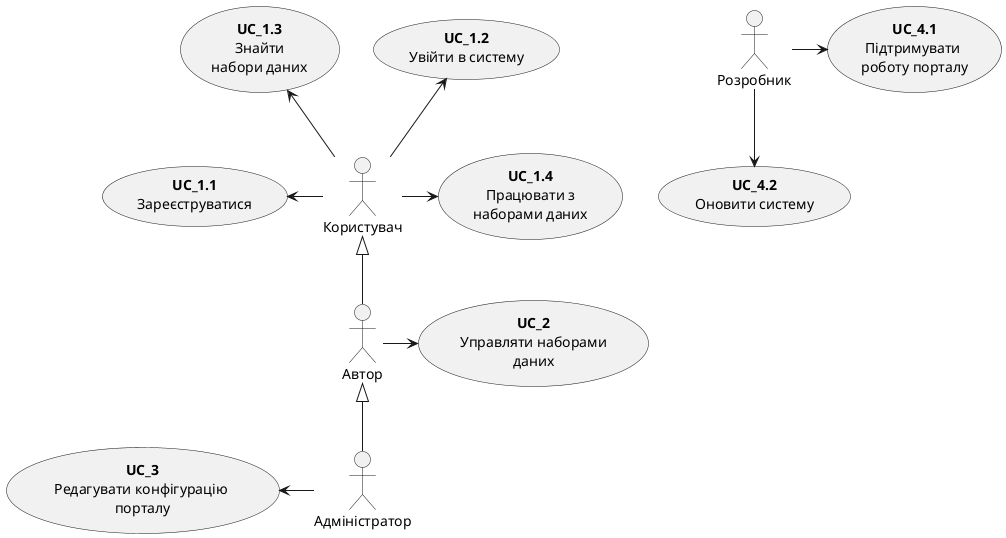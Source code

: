 @startuml
actor "Користувач" as User
    actor "Автор" as Author
    actor "Адміністратор" as Admin
    actor "Розробник" as Developer
    
    usecase "<b>UC_1.1</b>\nЗареєструватися" as UC_1_1
    usecase "<b>UC_1.2</b>\nУвійти в систему" as UC_1_2
    usecase "<b>UC_1.3</b>\nЗнайти\nнабори даних" as UC_1_3
    usecase "<b>UC_1.4</b>\nПрацювати з\nнаборами даних" as UC_1_4
    usecase "<b>UC_2</b>\nУправляти наборами\nданих" as UC_2
    usecase "<b>UC_3</b>\nРедагувати конфігурацію \nпорталу" as UC_3   
    usecase "<b>UC_4.1</b>\nПідтримувати \nроботу порталу" as UC_4_1
    usecase "<b>UC_4.2</b>\nОновити систему" as UC_4_2
   
    User -l-> UC_1_1
    User -u-> UC_1_2
    User -u-> UC_1_3
    User -r-> UC_1_4
    
    Author -u-|> User
    Author -r-> UC_2
    
    Admin -u-|> Author
    Admin -l-> UC_3

    Developer -r-> UC_4_1
    Developer -d-> UC_4_2
@enduml
